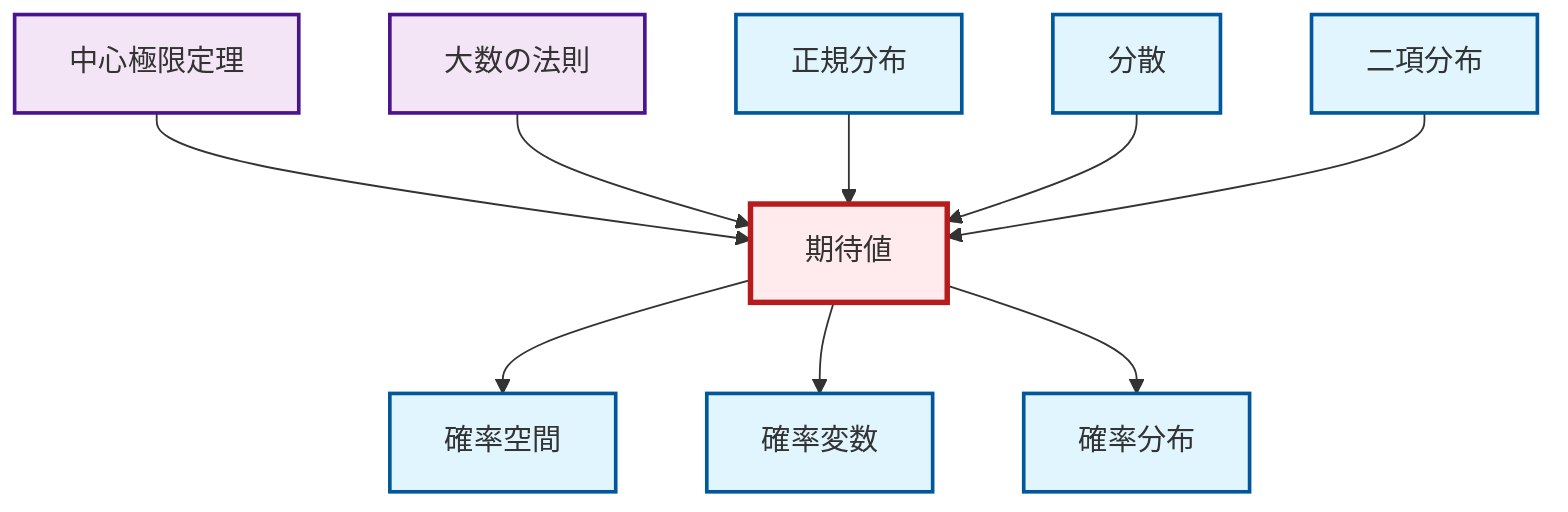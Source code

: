 graph TD
    classDef definition fill:#e1f5fe,stroke:#01579b,stroke-width:2px
    classDef theorem fill:#f3e5f5,stroke:#4a148c,stroke-width:2px
    classDef axiom fill:#fff3e0,stroke:#e65100,stroke-width:2px
    classDef example fill:#e8f5e9,stroke:#1b5e20,stroke-width:2px
    classDef current fill:#ffebee,stroke:#b71c1c,stroke-width:3px
    def-variance["分散"]:::definition
    thm-central-limit["中心極限定理"]:::theorem
    def-binomial-distribution["二項分布"]:::definition
    def-random-variable["確率変数"]:::definition
    def-expectation["期待値"]:::definition
    def-probability-space["確率空間"]:::definition
    def-probability-distribution["確率分布"]:::definition
    def-normal-distribution["正規分布"]:::definition
    thm-law-of-large-numbers["大数の法則"]:::theorem
    thm-central-limit --> def-expectation
    thm-law-of-large-numbers --> def-expectation
    def-expectation --> def-probability-space
    def-normal-distribution --> def-expectation
    def-variance --> def-expectation
    def-expectation --> def-random-variable
    def-binomial-distribution --> def-expectation
    def-expectation --> def-probability-distribution
    class def-expectation current